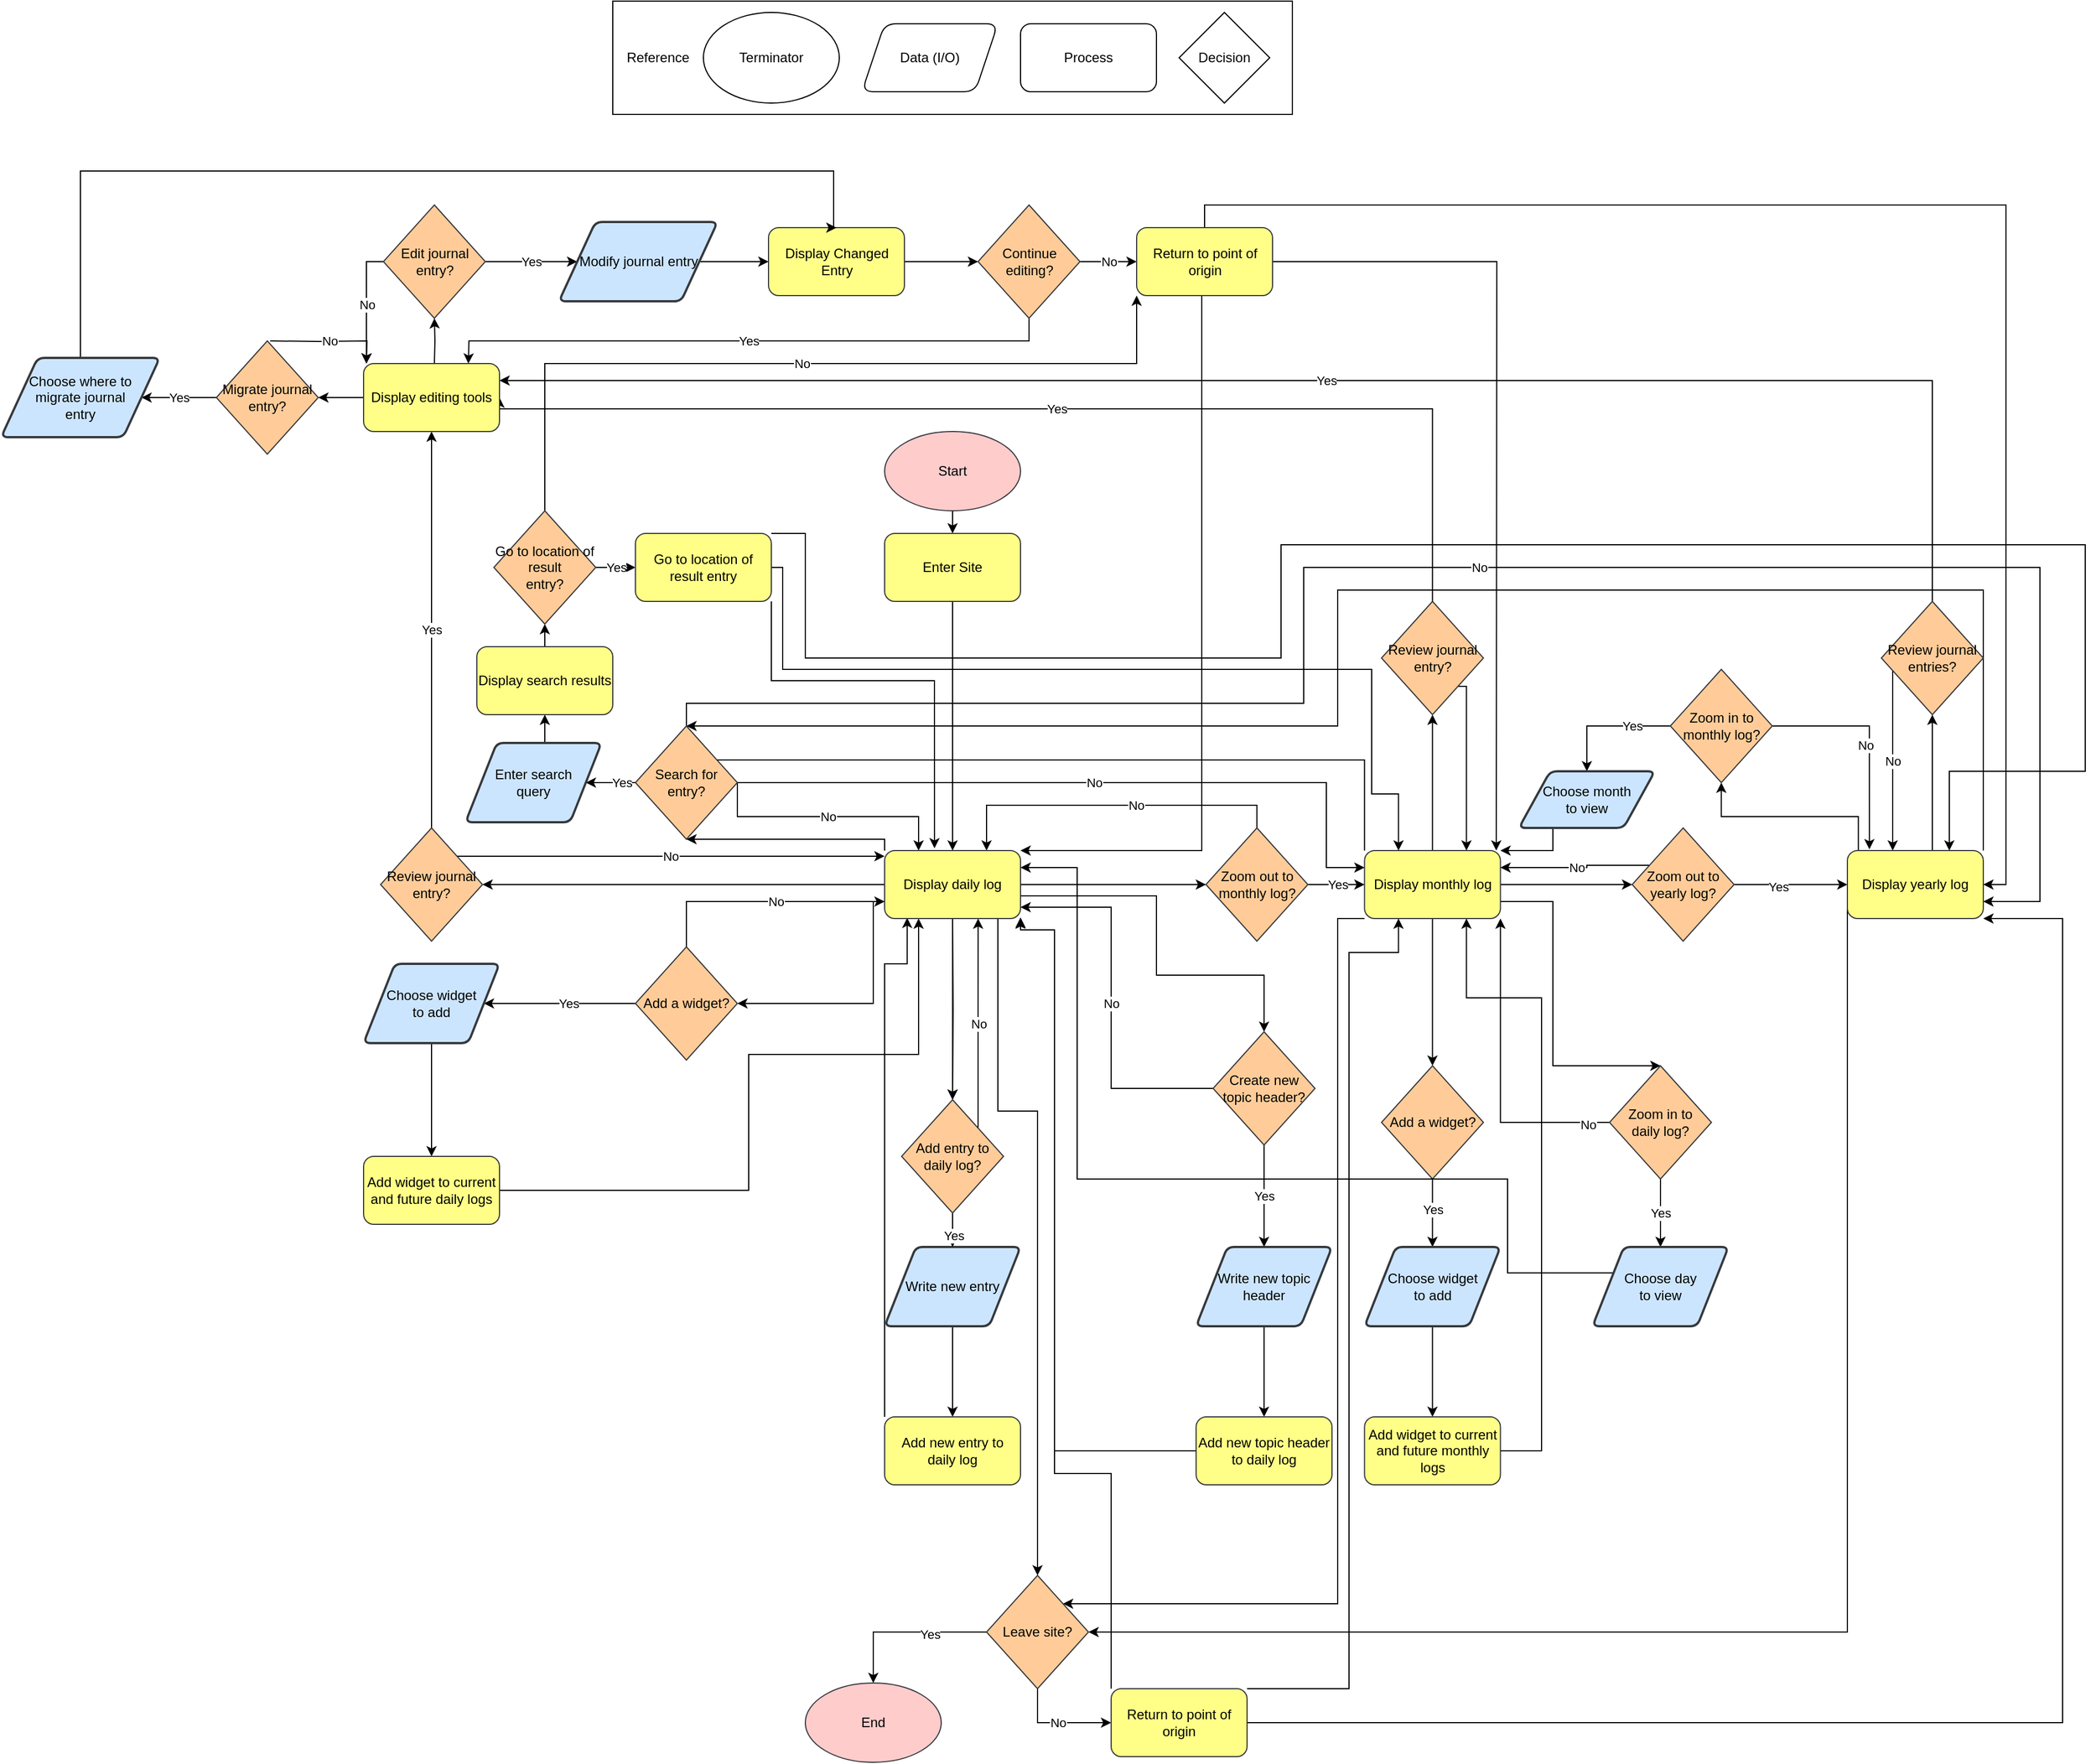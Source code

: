 <mxfile>
    <diagram id="12sIvoSmyxkxqzaTjJhF" name="Page-1">
        <mxGraphModel dx="1795" dy="1818" grid="1" gridSize="10" guides="1" tooltips="1" connect="1" arrows="1" fold="1" page="1" pageScale="1" pageWidth="850" pageHeight="1100" math="0" shadow="0">
            <root>
                <mxCell id="0"/>
                <mxCell id="1" parent="0"/>
                <mxCell id="xuF2Cl6RVwX-34ZgVzxi-31" style="edgeStyle=orthogonalEdgeStyle;rounded=0;orthogonalLoop=1;jettySize=auto;html=1;exitX=1;exitY=0.5;exitDx=0;exitDy=0;" parent="1" source="29" target="xuF2Cl6RVwX-34ZgVzxi-30" edge="1">
                    <mxGeometry relative="1" as="geometry"/>
                </mxCell>
                <mxCell id="18" value="" style="rounded=0;whiteSpace=wrap;html=1;" parent="1" vertex="1">
                    <mxGeometry x="20" y="-500" width="600" height="100" as="geometry"/>
                </mxCell>
                <mxCell id="7" value="Terminator" style="ellipse;whiteSpace=wrap;html=1;" parent="1" vertex="1">
                    <mxGeometry x="100" y="-490" width="120" height="80" as="geometry"/>
                </mxCell>
                <mxCell id="xuF2Cl6RVwX-34ZgVzxi-52" style="edgeStyle=orthogonalEdgeStyle;rounded=0;orthogonalLoop=1;jettySize=auto;html=1;exitX=0.5;exitY=1;exitDx=0;exitDy=0;entryX=0.5;entryY=0;entryDx=0;entryDy=0;" parent="1" source="3" target="xuF2Cl6RVwX-34ZgVzxi-49" edge="1">
                    <mxGeometry relative="1" as="geometry"/>
                </mxCell>
                <mxCell id="3" value="&lt;font color=&quot;#000000&quot;&gt;Write new entry&lt;/font&gt;" style="shape=parallelogram;html=1;strokeWidth=2;perimeter=parallelogramPerimeter;whiteSpace=wrap;rounded=1;arcSize=12;size=0.23;fillColor=#cce5ff;strokeColor=#36393d;" parent="1" vertex="1">
                    <mxGeometry x="260" y="600" width="120" height="70" as="geometry"/>
                </mxCell>
                <mxCell id="8" value="Decision" style="rhombus;whiteSpace=wrap;html=1;" parent="1" vertex="1">
                    <mxGeometry x="520" y="-490" width="80" height="80" as="geometry"/>
                </mxCell>
                <mxCell id="9" value="Data (I/O)" style="shape=parallelogram;perimeter=parallelogramPerimeter;whiteSpace=wrap;html=1;fixedSize=1;rounded=1" parent="1" vertex="1">
                    <mxGeometry x="240" y="-480" width="120" height="60" as="geometry"/>
                </mxCell>
                <mxCell id="10" value="Process" style="rounded=1;whiteSpace=wrap;html=1;" parent="1" vertex="1">
                    <mxGeometry x="380" y="-480" width="120" height="60" as="geometry"/>
                </mxCell>
                <mxCell id="128" style="edgeStyle=orthogonalEdgeStyle;rounded=0;orthogonalLoop=1;jettySize=auto;html=1;exitX=0.5;exitY=1;exitDx=0;exitDy=0;entryX=0.5;entryY=0;entryDx=0;entryDy=0;" edge="1" parent="1" source="12" target="126">
                    <mxGeometry relative="1" as="geometry"/>
                </mxCell>
                <mxCell id="12" value="&lt;font color=&quot;#000000&quot;&gt;Start&lt;/font&gt;" style="ellipse;whiteSpace=wrap;html=1;fillColor=#ffcccc;strokeColor=#36393d;" parent="1" vertex="1">
                    <mxGeometry x="260" y="-120" width="120" height="70" as="geometry"/>
                </mxCell>
                <mxCell id="16" style="edgeStyle=orthogonalEdgeStyle;rounded=0;orthogonalLoop=1;jettySize=auto;html=1;exitX=0.5;exitY=1;exitDx=0;exitDy=0;entryX=0.5;entryY=0;entryDx=0;entryDy=0;" parent="1" target="15" edge="1">
                    <mxGeometry relative="1" as="geometry">
                        <mxPoint x="320" y="310" as="sourcePoint"/>
                    </mxGeometry>
                </mxCell>
                <mxCell id="xuF2Cl6RVwX-34ZgVzxi-63" style="edgeStyle=orthogonalEdgeStyle;rounded=0;orthogonalLoop=1;jettySize=auto;html=1;exitX=0.5;exitY=1;exitDx=0;exitDy=0;" parent="1" source="15" target="3" edge="1">
                    <mxGeometry relative="1" as="geometry"/>
                </mxCell>
                <mxCell id="49" value="Yes&lt;br&gt;" style="edgeLabel;html=1;align=center;verticalAlign=middle;resizable=0;points=[];" parent="xuF2Cl6RVwX-34ZgVzxi-63" vertex="1" connectable="0">
                    <mxGeometry x="-0.222" y="1" relative="1" as="geometry">
                        <mxPoint as="offset"/>
                    </mxGeometry>
                </mxCell>
                <mxCell id="xuF2Cl6RVwX-34ZgVzxi-66" value="No" style="edgeStyle=orthogonalEdgeStyle;rounded=0;orthogonalLoop=1;jettySize=auto;html=1;exitX=1;exitY=0;exitDx=0;exitDy=0;entryX=0.688;entryY=1;entryDx=0;entryDy=0;entryPerimeter=0;" parent="1" source="15" target="23" edge="1">
                    <mxGeometry relative="1" as="geometry"/>
                </mxCell>
                <mxCell id="15" value="&lt;font color=&quot;#000000&quot;&gt;Add entry to daily log?&lt;/font&gt;" style="rhombus;whiteSpace=wrap;html=1;fillColor=#ffcc99;strokeColor=#36393d;" vertex="1" parent="1">
                    <mxGeometry x="275" y="470" width="90" height="100" as="geometry"/>
                </mxCell>
                <mxCell id="19" value="Reference" style="text;html=1;strokeColor=none;fillColor=none;align=center;verticalAlign=middle;whiteSpace=wrap;rounded=0;" parent="1" vertex="1">
                    <mxGeometry x="40" y="-460" width="40" height="20" as="geometry"/>
                </mxCell>
                <mxCell id="28" value="" style="edgeStyle=orthogonalEdgeStyle;rounded=0;orthogonalLoop=1;jettySize=auto;html=1;" parent="1" source="23" target="25" edge="1">
                    <mxGeometry relative="1" as="geometry"/>
                </mxCell>
                <mxCell id="b-VRX1F4L7UZpkkjik6f-28" style="edgeStyle=orthogonalEdgeStyle;rounded=0;orthogonalLoop=1;jettySize=auto;html=1;entryX=0.5;entryY=0;entryDx=0;entryDy=0;" parent="1" target="24" edge="1">
                    <mxGeometry relative="1" as="geometry">
                        <mxPoint x="380" y="290" as="sourcePoint"/>
                        <Array as="points">
                            <mxPoint x="500" y="290"/>
                            <mxPoint x="500" y="360"/>
                            <mxPoint x="595" y="360"/>
                        </Array>
                    </mxGeometry>
                </mxCell>
                <mxCell id="b-VRX1F4L7UZpkkjik6f-30" style="edgeStyle=orthogonalEdgeStyle;rounded=0;orthogonalLoop=1;jettySize=auto;html=1;exitX=0;exitY=0.75;exitDx=0;exitDy=0;entryX=1;entryY=0.5;entryDx=0;entryDy=0;" parent="1" source="23" target="b-VRX1F4L7UZpkkjik6f-29" edge="1">
                    <mxGeometry relative="1" as="geometry">
                        <Array as="points">
                            <mxPoint x="250" y="295"/>
                            <mxPoint x="250" y="385"/>
                        </Array>
                    </mxGeometry>
                </mxCell>
                <mxCell id="xuF2Cl6RVwX-34ZgVzxi-38" style="edgeStyle=orthogonalEdgeStyle;rounded=0;orthogonalLoop=1;jettySize=auto;html=1;exitX=0;exitY=0.5;exitDx=0;exitDy=0;entryX=1;entryY=0.5;entryDx=0;entryDy=0;" parent="1" source="23" target="xuF2Cl6RVwX-34ZgVzxi-37" edge="1">
                    <mxGeometry relative="1" as="geometry"/>
                </mxCell>
                <mxCell id="xuF2Cl6RVwX-34ZgVzxi-48" value="Yes" style="edgeStyle=orthogonalEdgeStyle;rounded=0;orthogonalLoop=1;jettySize=auto;html=1;exitX=0.5;exitY=1;exitDx=0;exitDy=0;entryX=0.5;entryY=0;entryDx=0;entryDy=0;" parent="1" source="24" target="xuF2Cl6RVwX-34ZgVzxi-47" edge="1">
                    <mxGeometry relative="1" as="geometry"/>
                </mxCell>
                <mxCell id="xuF2Cl6RVwX-34ZgVzxi-64" value="No" style="edgeStyle=orthogonalEdgeStyle;rounded=0;orthogonalLoop=1;jettySize=auto;html=1;exitX=0;exitY=0.5;exitDx=0;exitDy=0;" parent="1" source="24" edge="1">
                    <mxGeometry relative="1" as="geometry">
                        <Array as="points">
                            <mxPoint x="460" y="460"/>
                            <mxPoint x="460" y="300"/>
                        </Array>
                        <mxPoint x="380" y="300" as="targetPoint"/>
                    </mxGeometry>
                </mxCell>
                <mxCell id="24" value="&lt;font color=&quot;#000000&quot;&gt;Create new topic header?&lt;/font&gt;" style="rhombus;whiteSpace=wrap;html=1;fillColor=#ffcc99;strokeColor=#36393d;" parent="1" vertex="1">
                    <mxGeometry x="550" y="410" width="90" height="100" as="geometry"/>
                </mxCell>
                <mxCell id="30" style="edgeStyle=orthogonalEdgeStyle;rounded=0;orthogonalLoop=1;jettySize=auto;html=1;exitX=1;exitY=0.5;exitDx=0;exitDy=0;entryX=0;entryY=0.5;entryDx=0;entryDy=0;" parent="1" source="25" target="29" edge="1">
                    <mxGeometry relative="1" as="geometry"/>
                </mxCell>
                <mxCell id="31" value="Yes" style="edgeLabel;html=1;align=center;verticalAlign=middle;resizable=0;points=[];" parent="30" connectable="0" vertex="1">
                    <mxGeometry x="0.031" relative="1" as="geometry">
                        <mxPoint as="offset"/>
                    </mxGeometry>
                </mxCell>
                <mxCell id="32" style="edgeStyle=orthogonalEdgeStyle;rounded=0;orthogonalLoop=1;jettySize=auto;html=1;exitX=0.5;exitY=0;exitDx=0;exitDy=0;entryX=0.75;entryY=0;entryDx=0;entryDy=0;" parent="1" source="25" target="23" edge="1">
                    <mxGeometry relative="1" as="geometry"/>
                </mxCell>
                <mxCell id="33" value="No" style="edgeLabel;html=1;align=center;verticalAlign=middle;resizable=0;points=[];" parent="32" connectable="0" vertex="1">
                    <mxGeometry x="-0.161" relative="1" as="geometry">
                        <mxPoint x="-1" as="offset"/>
                    </mxGeometry>
                </mxCell>
                <mxCell id="25" value="&lt;font color=&quot;#000000&quot;&gt;Zoom out to monthly log?&lt;/font&gt;" style="rhombus;whiteSpace=wrap;html=1;fillColor=#ffcc99;strokeColor=#36393d;" parent="1" vertex="1">
                    <mxGeometry x="543.7" y="230" width="90" height="100" as="geometry"/>
                </mxCell>
                <mxCell id="38" style="edgeStyle=orthogonalEdgeStyle;rounded=0;orthogonalLoop=1;jettySize=auto;html=1;exitX=0;exitY=0.5;exitDx=0;exitDy=0;entryX=1;entryY=0.5;entryDx=0;entryDy=0;" parent="1" source="b-VRX1F4L7UZpkkjik6f-29" target="36" edge="1">
                    <mxGeometry relative="1" as="geometry"/>
                </mxCell>
                <mxCell id="39" value="Yes" style="edgeLabel;html=1;align=center;verticalAlign=middle;resizable=0;points=[];" parent="38" connectable="0" vertex="1">
                    <mxGeometry x="-0.11" relative="1" as="geometry">
                        <mxPoint as="offset"/>
                    </mxGeometry>
                </mxCell>
                <mxCell id="60" style="edgeStyle=orthogonalEdgeStyle;rounded=0;orthogonalLoop=1;jettySize=auto;html=1;exitX=0.5;exitY=0;exitDx=0;exitDy=0;entryX=0;entryY=0.75;entryDx=0;entryDy=0;" parent="1" source="b-VRX1F4L7UZpkkjik6f-29" target="23" edge="1">
                    <mxGeometry relative="1" as="geometry"/>
                </mxCell>
                <mxCell id="61" value="No" style="edgeLabel;html=1;align=center;verticalAlign=middle;resizable=0;points=[];" parent="60" vertex="1" connectable="0">
                    <mxGeometry x="0.103" relative="1" as="geometry">
                        <mxPoint as="offset"/>
                    </mxGeometry>
                </mxCell>
                <mxCell id="b-VRX1F4L7UZpkkjik6f-29" value="&lt;font color=&quot;#000000&quot;&gt;Add a widget?&lt;/font&gt;" style="rhombus;whiteSpace=wrap;html=1;fillColor=#ffcc99;strokeColor=#36393d;" parent="1" vertex="1">
                    <mxGeometry x="40" y="335" width="90" height="100" as="geometry"/>
                </mxCell>
                <mxCell id="xuF2Cl6RVwX-34ZgVzxi-42" style="edgeStyle=orthogonalEdgeStyle;rounded=0;orthogonalLoop=1;jettySize=auto;html=1;exitX=0.5;exitY=0;exitDx=0;exitDy=0;entryX=0.5;entryY=1;entryDx=0;entryDy=0;" parent="1" source="29" target="xuF2Cl6RVwX-34ZgVzxi-40" edge="1">
                    <mxGeometry relative="1" as="geometry"/>
                </mxCell>
                <mxCell id="47" style="edgeStyle=orthogonalEdgeStyle;rounded=0;orthogonalLoop=1;jettySize=auto;html=1;exitX=0.5;exitY=1;exitDx=0;exitDy=0;entryX=0.5;entryY=0;entryDx=0;entryDy=0;" parent="1" source="29" target="35" edge="1">
                    <mxGeometry relative="1" as="geometry">
                        <mxPoint x="744" y="380" as="targetPoint"/>
                    </mxGeometry>
                </mxCell>
                <mxCell id="65" style="edgeStyle=orthogonalEdgeStyle;rounded=0;orthogonalLoop=1;jettySize=auto;html=1;exitX=1;exitY=0.75;exitDx=0;exitDy=0;entryX=0.5;entryY=0;entryDx=0;entryDy=0;" parent="1" source="29" target="62" edge="1">
                    <mxGeometry relative="1" as="geometry">
                        <Array as="points">
                            <mxPoint x="850" y="295"/>
                            <mxPoint x="850" y="440"/>
                        </Array>
                    </mxGeometry>
                </mxCell>
                <mxCell id="103" style="edgeStyle=orthogonalEdgeStyle;rounded=0;orthogonalLoop=1;jettySize=auto;html=1;exitX=0;exitY=1;exitDx=0;exitDy=0;entryX=1;entryY=0;entryDx=0;entryDy=0;" edge="1" parent="1" source="29" target="116">
                    <mxGeometry relative="1" as="geometry">
                        <mxPoint x="670" y="930" as="targetPoint"/>
                        <Array as="points">
                            <mxPoint x="660" y="310"/>
                            <mxPoint x="660" y="915"/>
                        </Array>
                    </mxGeometry>
                </mxCell>
                <mxCell id="136" style="edgeStyle=orthogonalEdgeStyle;rounded=0;orthogonalLoop=1;jettySize=auto;html=1;exitX=0;exitY=0;exitDx=0;exitDy=0;entryX=1;entryY=0;entryDx=0;entryDy=0;" edge="1" parent="1" source="29" target="127">
                    <mxGeometry relative="1" as="geometry">
                        <mxPoint x="683.286" y="180" as="targetPoint"/>
                        <Array as="points">
                            <mxPoint x="684" y="170"/>
                            <mxPoint x="107" y="170"/>
                        </Array>
                    </mxGeometry>
                </mxCell>
                <mxCell id="29" value="&lt;font color=&quot;#000000&quot;&gt;Display monthly log&lt;/font&gt;" style="rounded=1;whiteSpace=wrap;html=1;fillColor=#ffff88;strokeColor=#36393d;" parent="1" vertex="1">
                    <mxGeometry x="683.7" y="250" width="120" height="60" as="geometry"/>
                </mxCell>
                <mxCell id="xuF2Cl6RVwX-34ZgVzxi-35" style="edgeStyle=orthogonalEdgeStyle;rounded=0;orthogonalLoop=1;jettySize=auto;html=1;exitX=1;exitY=0.5;exitDx=0;exitDy=0;entryX=0;entryY=0.5;entryDx=0;entryDy=0;" parent="1" source="xuF2Cl6RVwX-34ZgVzxi-30" target="xuF2Cl6RVwX-34ZgVzxi-34" edge="1">
                    <mxGeometry relative="1" as="geometry"/>
                </mxCell>
                <mxCell id="e8EeTmzmB6OlvERt6XHt-45" value="Yes" style="edgeLabel;html=1;align=center;verticalAlign=middle;resizable=0;points=[];" parent="xuF2Cl6RVwX-34ZgVzxi-35" connectable="0" vertex="1">
                    <mxGeometry x="-0.222" y="-2" relative="1" as="geometry">
                        <mxPoint as="offset"/>
                    </mxGeometry>
                </mxCell>
                <mxCell id="34" value="No" style="edgeStyle=orthogonalEdgeStyle;rounded=0;orthogonalLoop=1;jettySize=auto;html=1;exitX=0.176;exitY=0.33;exitDx=0;exitDy=0;entryX=1;entryY=0.25;entryDx=0;entryDy=0;exitPerimeter=0;" parent="1" source="xuF2Cl6RVwX-34ZgVzxi-30" target="29" edge="1">
                    <mxGeometry relative="1" as="geometry">
                        <Array as="points">
                            <mxPoint x="880" y="265"/>
                        </Array>
                    </mxGeometry>
                </mxCell>
                <mxCell id="xuF2Cl6RVwX-34ZgVzxi-30" value="&lt;font color=&quot;#000000&quot;&gt;Zoom out to yearly log?&lt;/font&gt;" style="rhombus;whiteSpace=wrap;html=1;fillColor=#ffcc99;strokeColor=#36393d;" parent="1" vertex="1">
                    <mxGeometry x="920.0" y="230" width="90" height="100" as="geometry"/>
                </mxCell>
                <mxCell id="xuF2Cl6RVwX-34ZgVzxi-44" style="edgeStyle=orthogonalEdgeStyle;rounded=0;orthogonalLoop=1;jettySize=auto;html=1;entryX=0.5;entryY=1;entryDx=0;entryDy=0;" parent="1" target="xuF2Cl6RVwX-34ZgVzxi-43" edge="1">
                    <mxGeometry relative="1" as="geometry">
                        <Array as="points">
                            <mxPoint x="1185" y="250"/>
                        </Array>
                        <mxPoint x="1185" y="220" as="sourcePoint"/>
                    </mxGeometry>
                </mxCell>
                <mxCell id="75" style="edgeStyle=orthogonalEdgeStyle;rounded=0;orthogonalLoop=1;jettySize=auto;html=1;exitX=0.081;exitY=-0.008;exitDx=0;exitDy=0;entryX=0.5;entryY=1;entryDx=0;entryDy=0;exitPerimeter=0;" parent="1" source="xuF2Cl6RVwX-34ZgVzxi-34" target="63" edge="1">
                    <mxGeometry relative="1" as="geometry">
                        <Array as="points">
                            <mxPoint x="1120" y="220"/>
                            <mxPoint x="999" y="220"/>
                        </Array>
                    </mxGeometry>
                </mxCell>
                <mxCell id="114" style="edgeStyle=orthogonalEdgeStyle;rounded=0;orthogonalLoop=1;jettySize=auto;html=1;exitX=0;exitY=0.75;exitDx=0;exitDy=0;entryX=1;entryY=0.5;entryDx=0;entryDy=0;" edge="1" parent="1" source="xuF2Cl6RVwX-34ZgVzxi-34" target="116">
                    <mxGeometry relative="1" as="geometry">
                        <mxPoint x="1110" y="930" as="targetPoint"/>
                        <Array as="points">
                            <mxPoint x="1110" y="940"/>
                        </Array>
                    </mxGeometry>
                </mxCell>
                <mxCell id="138" style="edgeStyle=orthogonalEdgeStyle;rounded=0;orthogonalLoop=1;jettySize=auto;html=1;exitX=1;exitY=0;exitDx=0;exitDy=0;entryX=0.5;entryY=0;entryDx=0;entryDy=0;" edge="1" parent="1" source="xuF2Cl6RVwX-34ZgVzxi-34" target="127">
                    <mxGeometry relative="1" as="geometry">
                        <mxPoint x="1230.429" as="targetPoint"/>
                        <Array as="points">
                            <mxPoint x="1230" y="20"/>
                            <mxPoint x="660" y="20"/>
                            <mxPoint x="660" y="140"/>
                        </Array>
                    </mxGeometry>
                </mxCell>
                <mxCell id="xuF2Cl6RVwX-34ZgVzxi-34" value="&lt;font color=&quot;#000000&quot;&gt;Display yearly log&lt;/font&gt;" style="rounded=1;whiteSpace=wrap;html=1;fillColor=#ffff88;strokeColor=#36393d;" parent="1" vertex="1">
                    <mxGeometry x="1110" y="250" width="120" height="60" as="geometry"/>
                </mxCell>
                <mxCell id="e8EeTmzmB6OlvERt6XHt-55" value="No" style="edgeStyle=orthogonalEdgeStyle;rounded=0;orthogonalLoop=1;jettySize=auto;html=1;exitX=1;exitY=0;exitDx=0;exitDy=0;entryX=0;entryY=0.083;entryDx=0;entryDy=0;entryPerimeter=0;" parent="1" source="xuF2Cl6RVwX-34ZgVzxi-37" target="23" edge="1">
                    <mxGeometry relative="1" as="geometry">
                        <mxPoint x="250" y="255" as="targetPoint"/>
                    </mxGeometry>
                </mxCell>
                <mxCell id="xuF2Cl6RVwX-34ZgVzxi-72" value="Yes" style="edgeStyle=orthogonalEdgeStyle;rounded=0;orthogonalLoop=1;jettySize=auto;html=1;exitX=0.5;exitY=0;exitDx=0;exitDy=0;" parent="1" source="xuF2Cl6RVwX-34ZgVzxi-37" target="xuF2Cl6RVwX-34ZgVzxi-70" edge="1">
                    <mxGeometry relative="1" as="geometry">
                        <Array as="points">
                            <mxPoint x="-140" y="230"/>
                        </Array>
                    </mxGeometry>
                </mxCell>
                <mxCell id="xuF2Cl6RVwX-34ZgVzxi-37" value="&lt;font color=&quot;#000000&quot;&gt;Review journal entry?&lt;/font&gt;" style="rhombus;whiteSpace=wrap;html=1;fillColor=#ffcc99;strokeColor=#36393d;" parent="1" vertex="1">
                    <mxGeometry x="-185" y="230" width="90" height="100" as="geometry"/>
                </mxCell>
                <mxCell id="51" style="edgeStyle=orthogonalEdgeStyle;rounded=0;orthogonalLoop=1;jettySize=auto;html=1;exitX=0.5;exitY=1;exitDx=0;exitDy=0;entryX=0.5;entryY=0;entryDx=0;entryDy=0;" parent="1" source="35" target="48" edge="1">
                    <mxGeometry relative="1" as="geometry"/>
                </mxCell>
                <mxCell id="52" value="Yes" style="edgeLabel;html=1;align=center;verticalAlign=middle;resizable=0;points=[];" parent="51" connectable="0" vertex="1">
                    <mxGeometry x="-0.1" relative="1" as="geometry">
                        <mxPoint as="offset"/>
                    </mxGeometry>
                </mxCell>
                <mxCell id="35" value="&lt;font color=&quot;#000000&quot;&gt;Add a widget?&lt;/font&gt;" style="rhombus;whiteSpace=wrap;html=1;fillColor=#ffcc99;strokeColor=#36393d;" parent="1" vertex="1">
                    <mxGeometry x="698.7" y="440" width="90" height="100" as="geometry"/>
                </mxCell>
                <mxCell id="xuF2Cl6RVwX-34ZgVzxi-67" value="Yes" style="edgeStyle=orthogonalEdgeStyle;rounded=0;orthogonalLoop=1;jettySize=auto;html=1;exitX=0.5;exitY=0;exitDx=0;exitDy=0;entryX=1;entryY=0.5;entryDx=0;entryDy=0;" parent="1" source="xuF2Cl6RVwX-34ZgVzxi-40" target="xuF2Cl6RVwX-34ZgVzxi-70" edge="1">
                    <mxGeometry relative="1" as="geometry">
                        <mxPoint x="-140" y="149.824" as="targetPoint"/>
                        <Array as="points">
                            <mxPoint x="744" y="-140"/>
                            <mxPoint x="-80" y="-140"/>
                        </Array>
                    </mxGeometry>
                </mxCell>
                <mxCell id="xuF2Cl6RVwX-34ZgVzxi-46" value="No" style="edgeStyle=orthogonalEdgeStyle;rounded=0;orthogonalLoop=1;jettySize=auto;html=1;" parent="1" source="xuF2Cl6RVwX-34ZgVzxi-43" edge="1">
                    <mxGeometry relative="1" as="geometry">
                        <mxPoint x="1150" y="250" as="targetPoint"/>
                        <Array as="points">
                            <mxPoint x="1150" y="80"/>
                        </Array>
                    </mxGeometry>
                </mxCell>
                <mxCell id="xuF2Cl6RVwX-34ZgVzxi-69" value="Yes" style="edgeStyle=orthogonalEdgeStyle;rounded=0;orthogonalLoop=1;jettySize=auto;html=1;entryX=1;entryY=0.25;entryDx=0;entryDy=0;exitX=0.5;exitY=0;exitDx=0;exitDy=0;" parent="1" source="xuF2Cl6RVwX-34ZgVzxi-43" target="xuF2Cl6RVwX-34ZgVzxi-70" edge="1">
                    <mxGeometry relative="1" as="geometry">
                        <mxPoint y="130" as="targetPoint"/>
                        <Array as="points">
                            <mxPoint x="1185" y="-165"/>
                        </Array>
                        <mxPoint x="800" y="20" as="sourcePoint"/>
                    </mxGeometry>
                </mxCell>
                <mxCell id="xuF2Cl6RVwX-34ZgVzxi-43" value="&lt;font color=&quot;#000000&quot;&gt;Review journal entries?&lt;/font&gt;" style="rhombus;whiteSpace=wrap;html=1;fillColor=#ffcc99;strokeColor=#36393d;" parent="1" vertex="1">
                    <mxGeometry x="1140" y="30" width="90" height="100" as="geometry"/>
                </mxCell>
                <mxCell id="42" style="edgeStyle=orthogonalEdgeStyle;rounded=0;orthogonalLoop=1;jettySize=auto;html=1;exitX=0.5;exitY=1;exitDx=0;exitDy=0;entryX=0.5;entryY=0;entryDx=0;entryDy=0;" parent="1" source="36" target="41" edge="1">
                    <mxGeometry relative="1" as="geometry"/>
                </mxCell>
                <mxCell id="36" value="&lt;font color=&quot;#000000&quot;&gt;Choose widget&lt;br&gt;to add&lt;/font&gt;" style="shape=parallelogram;html=1;strokeWidth=2;perimeter=parallelogramPerimeter;whiteSpace=wrap;rounded=1;arcSize=12;size=0.23;fillColor=#cce5ff;strokeColor=#36393d;" parent="1" vertex="1">
                    <mxGeometry x="-200" y="350" width="120" height="70" as="geometry"/>
                </mxCell>
                <mxCell id="xuF2Cl6RVwX-34ZgVzxi-51" style="edgeStyle=orthogonalEdgeStyle;rounded=0;orthogonalLoop=1;jettySize=auto;html=1;exitX=0.5;exitY=1;exitDx=0;exitDy=0;entryX=0.5;entryY=0;entryDx=0;entryDy=0;" parent="1" source="xuF2Cl6RVwX-34ZgVzxi-47" target="xuF2Cl6RVwX-34ZgVzxi-50" edge="1">
                    <mxGeometry relative="1" as="geometry"/>
                </mxCell>
                <mxCell id="xuF2Cl6RVwX-34ZgVzxi-47" value="&lt;font color=&quot;#000000&quot;&gt;Write new topic header&lt;/font&gt;" style="shape=parallelogram;html=1;strokeWidth=2;perimeter=parallelogramPerimeter;whiteSpace=wrap;rounded=1;arcSize=12;size=0.23;fillColor=#cce5ff;strokeColor=#36393d;" parent="1" vertex="1">
                    <mxGeometry x="535" y="600" width="120" height="70" as="geometry"/>
                </mxCell>
                <mxCell id="e8EeTmzmB6OlvERt6XHt-99" style="edgeStyle=orthogonalEdgeStyle;rounded=0;orthogonalLoop=1;jettySize=auto;html=1;exitX=0;exitY=0;exitDx=0;exitDy=0;entryX=0.166;entryY=0.989;entryDx=0;entryDy=0;entryPerimeter=0;" parent="1" source="xuF2Cl6RVwX-34ZgVzxi-49" target="23" edge="1">
                    <mxGeometry relative="1" as="geometry">
                        <Array as="points">
                            <mxPoint x="260" y="350"/>
                            <mxPoint x="280" y="350"/>
                        </Array>
                    </mxGeometry>
                </mxCell>
                <mxCell id="xuF2Cl6RVwX-34ZgVzxi-49" value="&lt;font color=&quot;#000000&quot;&gt;Add new entry to daily log&lt;/font&gt;" style="rounded=1;whiteSpace=wrap;html=1;fillColor=#ffff88;strokeColor=#36393d;" parent="1" vertex="1">
                    <mxGeometry x="260" y="750" width="120" height="60" as="geometry"/>
                </mxCell>
                <mxCell id="xuF2Cl6RVwX-34ZgVzxi-57" style="edgeStyle=orthogonalEdgeStyle;rounded=0;orthogonalLoop=1;jettySize=auto;html=1;exitX=0;exitY=0.5;exitDx=0;exitDy=0;entryX=1;entryY=1;entryDx=0;entryDy=0;" parent="1" source="xuF2Cl6RVwX-34ZgVzxi-50" target="23" edge="1">
                    <mxGeometry relative="1" as="geometry">
                        <Array as="points">
                            <mxPoint x="410" y="780"/>
                            <mxPoint x="410" y="320"/>
                            <mxPoint x="380" y="320"/>
                        </Array>
                    </mxGeometry>
                </mxCell>
                <mxCell id="xuF2Cl6RVwX-34ZgVzxi-50" value="&lt;font color=&quot;#000000&quot;&gt;Add new topic header to daily log&lt;/font&gt;" style="rounded=1;whiteSpace=wrap;html=1;fillColor=#ffff88;strokeColor=#36393d;" parent="1" vertex="1">
                    <mxGeometry x="535" y="750" width="120" height="60" as="geometry"/>
                </mxCell>
                <mxCell id="44" style="edgeStyle=orthogonalEdgeStyle;rounded=0;orthogonalLoop=1;jettySize=auto;html=1;entryX=0.25;entryY=1;entryDx=0;entryDy=0;exitX=1;exitY=0.5;exitDx=0;exitDy=0;" parent="1" source="41" target="23" edge="1">
                    <mxGeometry relative="1" as="geometry">
                        <Array as="points">
                            <mxPoint x="140" y="550"/>
                            <mxPoint x="140" y="430"/>
                            <mxPoint x="290" y="430"/>
                        </Array>
                        <mxPoint y="550" as="sourcePoint"/>
                    </mxGeometry>
                </mxCell>
                <mxCell id="41" value="&lt;font color=&quot;#000000&quot;&gt;Add widget to current and future daily logs&lt;/font&gt;" style="rounded=1;whiteSpace=wrap;html=1;fillColor=#ffff88;strokeColor=#36393d;" parent="1" vertex="1">
                    <mxGeometry x="-200" y="520" width="120" height="60" as="geometry"/>
                </mxCell>
                <mxCell id="xuF2Cl6RVwX-34ZgVzxi-61" style="edgeStyle=orthogonalEdgeStyle;rounded=0;orthogonalLoop=1;jettySize=auto;html=1;exitX=0.5;exitY=1;exitDx=0;exitDy=0;" parent="1" source="23" target="15" edge="1">
                    <mxGeometry relative="1" as="geometry"/>
                </mxCell>
                <mxCell id="101" style="edgeStyle=orthogonalEdgeStyle;rounded=0;orthogonalLoop=1;jettySize=auto;html=1;exitX=0.75;exitY=1;exitDx=0;exitDy=0;entryX=0.5;entryY=0;entryDx=0;entryDy=0;" edge="1" parent="1" source="23" target="116">
                    <mxGeometry relative="1" as="geometry">
                        <mxPoint x="390" y="850" as="targetPoint"/>
                        <Array as="points">
                            <mxPoint x="360" y="310"/>
                            <mxPoint x="360" y="480"/>
                            <mxPoint x="395" y="480"/>
                        </Array>
                    </mxGeometry>
                </mxCell>
                <mxCell id="130" style="edgeStyle=orthogonalEdgeStyle;rounded=0;orthogonalLoop=1;jettySize=auto;html=1;exitX=0;exitY=0;exitDx=0;exitDy=0;entryX=0.5;entryY=1;entryDx=0;entryDy=0;" edge="1" parent="1" source="23" target="127">
                    <mxGeometry relative="1" as="geometry">
                        <mxPoint x="259.833" y="240" as="targetPoint"/>
                        <Array as="points">
                            <mxPoint x="260" y="240"/>
                        </Array>
                    </mxGeometry>
                </mxCell>
                <mxCell id="23" value="&lt;font color=&quot;#000000&quot;&gt;Display daily log&lt;/font&gt;" style="rounded=1;whiteSpace=wrap;html=1;fillColor=#ffff88;strokeColor=#36393d;" parent="1" vertex="1">
                    <mxGeometry x="260" y="250" width="120" height="60" as="geometry"/>
                </mxCell>
                <mxCell id="54" style="edgeStyle=orthogonalEdgeStyle;rounded=0;orthogonalLoop=1;jettySize=auto;html=1;exitX=0.5;exitY=1;exitDx=0;exitDy=0;entryX=0.5;entryY=0;entryDx=0;entryDy=0;" parent="1" source="48" target="53" edge="1">
                    <mxGeometry relative="1" as="geometry"/>
                </mxCell>
                <mxCell id="48" value="&lt;font color=&quot;#000000&quot;&gt;Choose widget&lt;br&gt;to add&lt;/font&gt;" style="shape=parallelogram;html=1;strokeWidth=2;perimeter=parallelogramPerimeter;whiteSpace=wrap;rounded=1;arcSize=12;size=0.23;fillColor=#cce5ff;strokeColor=#36393d;" parent="1" vertex="1">
                    <mxGeometry x="683.7" y="600" width="120" height="70" as="geometry"/>
                </mxCell>
                <mxCell id="56" style="edgeStyle=orthogonalEdgeStyle;rounded=0;orthogonalLoop=1;jettySize=auto;html=1;exitX=1;exitY=0.5;exitDx=0;exitDy=0;entryX=0.75;entryY=1;entryDx=0;entryDy=0;" parent="1" source="53" target="29" edge="1">
                    <mxGeometry relative="1" as="geometry">
                        <Array as="points">
                            <mxPoint x="840" y="780"/>
                            <mxPoint x="840" y="380"/>
                            <mxPoint x="774" y="380"/>
                        </Array>
                    </mxGeometry>
                </mxCell>
                <mxCell id="53" value="&lt;font color=&quot;#000000&quot;&gt;Add widget to current and future monthly logs&lt;/font&gt;" style="rounded=1;whiteSpace=wrap;html=1;fillColor=#ffff88;strokeColor=#36393d;" parent="1" vertex="1">
                    <mxGeometry x="683.7" y="750" width="120" height="60" as="geometry"/>
                </mxCell>
                <mxCell id="xuF2Cl6RVwX-34ZgVzxi-74" style="edgeStyle=orthogonalEdgeStyle;rounded=0;orthogonalLoop=1;jettySize=auto;html=1;exitX=0.5;exitY=0;exitDx=0;exitDy=0;" parent="1" target="xuF2Cl6RVwX-34ZgVzxi-73" edge="1">
                    <mxGeometry relative="1" as="geometry">
                        <mxPoint x="-137.5" y="-180" as="sourcePoint"/>
                    </mxGeometry>
                </mxCell>
                <mxCell id="xuF2Cl6RVwX-34ZgVzxi-85" style="edgeStyle=orthogonalEdgeStyle;rounded=0;orthogonalLoop=1;jettySize=auto;html=1;exitX=0;exitY=0.5;exitDx=0;exitDy=0;entryX=1;entryY=0.5;entryDx=0;entryDy=0;" parent="1" source="xuF2Cl6RVwX-34ZgVzxi-70" target="xuF2Cl6RVwX-34ZgVzxi-83" edge="1">
                    <mxGeometry relative="1" as="geometry"/>
                </mxCell>
                <mxCell id="xuF2Cl6RVwX-34ZgVzxi-70" value="&lt;font color=&quot;#000000&quot;&gt;Display editing tools&lt;/font&gt;" style="rounded=1;whiteSpace=wrap;html=1;fillColor=#ffff88;strokeColor=#36393d;" parent="1" vertex="1">
                    <mxGeometry x="-200" y="-180" width="120" height="60" as="geometry"/>
                </mxCell>
                <mxCell id="xuF2Cl6RVwX-34ZgVzxi-101" style="edgeStyle=orthogonalEdgeStyle;rounded=0;orthogonalLoop=1;jettySize=auto;html=1;exitX=1;exitY=1;exitDx=0;exitDy=0;entryX=0.75;entryY=0;entryDx=0;entryDy=0;" parent="1" source="xuF2Cl6RVwX-34ZgVzxi-40" target="29" edge="1">
                    <mxGeometry relative="1" as="geometry">
                        <mxPoint x="766.118" y="240" as="targetPoint"/>
                        <Array as="points">
                            <mxPoint x="774" y="105"/>
                        </Array>
                    </mxGeometry>
                </mxCell>
                <mxCell id="xuF2Cl6RVwX-34ZgVzxi-40" value="&lt;font color=&quot;#000000&quot;&gt;Review journal entry?&lt;/font&gt;" style="rhombus;whiteSpace=wrap;html=1;fillColor=#ffcc99;strokeColor=#36393d;" parent="1" vertex="1">
                    <mxGeometry x="698.7" y="30" width="90" height="100" as="geometry"/>
                </mxCell>
                <mxCell id="xuF2Cl6RVwX-34ZgVzxi-77" value="Yes" style="edgeStyle=orthogonalEdgeStyle;rounded=0;orthogonalLoop=1;jettySize=auto;html=1;exitX=1;exitY=0.5;exitDx=0;exitDy=0;entryX=0;entryY=0.5;entryDx=0;entryDy=0;" parent="1" source="xuF2Cl6RVwX-34ZgVzxi-73" target="xuF2Cl6RVwX-34ZgVzxi-75" edge="1">
                    <mxGeometry relative="1" as="geometry"/>
                </mxCell>
                <mxCell id="xuF2Cl6RVwX-34ZgVzxi-82" value="No" style="edgeStyle=orthogonalEdgeStyle;rounded=0;orthogonalLoop=1;jettySize=auto;html=1;exitX=0;exitY=0.5;exitDx=0;exitDy=0;entryX=0;entryY=0;entryDx=0;entryDy=0;" parent="1" source="xuF2Cl6RVwX-34ZgVzxi-73" edge="1">
                    <mxGeometry relative="1" as="geometry">
                        <Array as="points">
                            <mxPoint x="-197.5" y="-270"/>
                        </Array>
                        <mxPoint x="-197.5" y="-180" as="targetPoint"/>
                    </mxGeometry>
                </mxCell>
                <mxCell id="xuF2Cl6RVwX-34ZgVzxi-73" value="&lt;font color=&quot;#000000&quot;&gt;Edit journal entry?&lt;/font&gt;" style="rhombus;whiteSpace=wrap;html=1;fillColor=#ffcc99;strokeColor=#36393d;" parent="1" vertex="1">
                    <mxGeometry x="-182.5" y="-320" width="90" height="100" as="geometry"/>
                </mxCell>
                <mxCell id="78" style="edgeStyle=orthogonalEdgeStyle;rounded=0;orthogonalLoop=1;jettySize=auto;html=1;exitX=0;exitY=0.5;exitDx=0;exitDy=0;entryX=1;entryY=1;entryDx=0;entryDy=0;" parent="1" source="62" target="29" edge="1">
                    <mxGeometry relative="1" as="geometry"/>
                </mxCell>
                <mxCell id="82" value="No" style="edgeLabel;html=1;align=center;verticalAlign=middle;resizable=0;points=[];" parent="78" connectable="0" vertex="1">
                    <mxGeometry x="-0.858" y="2" relative="1" as="geometry">
                        <mxPoint as="offset"/>
                    </mxGeometry>
                </mxCell>
                <mxCell id="92" value="Yes" style="edgeStyle=orthogonalEdgeStyle;rounded=0;orthogonalLoop=1;jettySize=auto;html=1;exitX=0.5;exitY=1;exitDx=0;exitDy=0;entryX=0.5;entryY=0;entryDx=0;entryDy=0;" parent="1" source="62" target="91" edge="1">
                    <mxGeometry relative="1" as="geometry"/>
                </mxCell>
                <mxCell id="62" value="&lt;font color=&quot;#000000&quot;&gt;Zoom in to&lt;br&gt;daily log?&lt;/font&gt;" style="rhombus;whiteSpace=wrap;html=1;fillColor=#ffcc99;strokeColor=#36393d;" parent="1" vertex="1">
                    <mxGeometry x="900" y="440" width="90" height="100" as="geometry"/>
                </mxCell>
                <mxCell id="71" style="edgeStyle=orthogonalEdgeStyle;rounded=0;orthogonalLoop=1;jettySize=auto;html=1;exitX=1;exitY=0.5;exitDx=0;exitDy=0;entryX=0.162;entryY=-0.019;entryDx=0;entryDy=0;entryPerimeter=0;" parent="1" source="63" target="xuF2Cl6RVwX-34ZgVzxi-34" edge="1">
                    <mxGeometry relative="1" as="geometry"/>
                </mxCell>
                <mxCell id="73" value="No" style="edgeLabel;html=1;align=center;verticalAlign=middle;resizable=0;points=[];" parent="71" connectable="0" vertex="1">
                    <mxGeometry x="0.048" y="-4" relative="1" as="geometry">
                        <mxPoint as="offset"/>
                    </mxGeometry>
                </mxCell>
                <mxCell id="77" style="edgeStyle=orthogonalEdgeStyle;rounded=0;orthogonalLoop=1;jettySize=auto;html=1;exitX=0;exitY=0.5;exitDx=0;exitDy=0;entryX=0.5;entryY=0;entryDx=0;entryDy=0;" parent="1" source="63" target="94" edge="1">
                    <mxGeometry relative="1" as="geometry">
                        <Array as="points">
                            <mxPoint x="880" y="140"/>
                        </Array>
                    </mxGeometry>
                </mxCell>
                <mxCell id="81" value="Yes" style="edgeLabel;html=1;align=center;verticalAlign=middle;resizable=0;points=[];" parent="77" connectable="0" vertex="1">
                    <mxGeometry x="-0.437" y="-5" relative="1" as="geometry">
                        <mxPoint x="-1.75" y="5" as="offset"/>
                    </mxGeometry>
                </mxCell>
                <mxCell id="63" value="&lt;font color=&quot;#000000&quot;&gt;Zoom in to monthly log?&lt;/font&gt;" style="rhombus;whiteSpace=wrap;html=1;fillColor=#ffcc99;strokeColor=#36393d;" parent="1" vertex="1">
                    <mxGeometry x="953.7" y="90" width="90" height="100" as="geometry"/>
                </mxCell>
                <mxCell id="xuF2Cl6RVwX-34ZgVzxi-80" style="edgeStyle=orthogonalEdgeStyle;rounded=0;orthogonalLoop=1;jettySize=auto;html=1;exitX=1;exitY=0.5;exitDx=0;exitDy=0;entryX=0;entryY=0.5;entryDx=0;entryDy=0;" parent="1" source="xuF2Cl6RVwX-34ZgVzxi-75" target="xuF2Cl6RVwX-34ZgVzxi-79" edge="1">
                    <mxGeometry relative="1" as="geometry"/>
                </mxCell>
                <mxCell id="xuF2Cl6RVwX-34ZgVzxi-75" value="&lt;font color=&quot;#000000&quot;&gt;Modify journal entry&lt;/font&gt;" style="shape=parallelogram;html=1;strokeWidth=2;perimeter=parallelogramPerimeter;whiteSpace=wrap;rounded=1;arcSize=12;size=0.23;fillColor=#cce5ff;strokeColor=#36393d;" parent="1" vertex="1">
                    <mxGeometry x="-27.5" y="-305" width="140" height="70" as="geometry"/>
                </mxCell>
                <mxCell id="xuF2Cl6RVwX-34ZgVzxi-93" style="edgeStyle=orthogonalEdgeStyle;rounded=0;orthogonalLoop=1;jettySize=auto;html=1;exitX=1;exitY=0.5;exitDx=0;exitDy=0;entryX=0;entryY=0.5;entryDx=0;entryDy=0;" parent="1" source="xuF2Cl6RVwX-34ZgVzxi-79" target="xuF2Cl6RVwX-34ZgVzxi-91" edge="1">
                    <mxGeometry relative="1" as="geometry"/>
                </mxCell>
                <mxCell id="xuF2Cl6RVwX-34ZgVzxi-79" value="&lt;font color=&quot;#000000&quot;&gt;Display Changed Entry&lt;/font&gt;" style="rounded=1;whiteSpace=wrap;html=1;fillColor=#ffff88;strokeColor=#36393d;" parent="1" vertex="1">
                    <mxGeometry x="157.5" y="-300" width="120" height="60" as="geometry"/>
                </mxCell>
                <mxCell id="xuF2Cl6RVwX-34ZgVzxi-84" value="No" style="edgeStyle=orthogonalEdgeStyle;rounded=0;orthogonalLoop=1;jettySize=auto;html=1;exitX=0.5;exitY=0;exitDx=0;exitDy=0;entryX=0;entryY=0;entryDx=0;entryDy=0;" parent="1" edge="1">
                    <mxGeometry relative="1" as="geometry">
                        <mxPoint x="-282.5" y="-200" as="sourcePoint"/>
                        <mxPoint x="-197.5" y="-180" as="targetPoint"/>
                    </mxGeometry>
                </mxCell>
                <mxCell id="xuF2Cl6RVwX-34ZgVzxi-89" value="Yes" style="edgeStyle=orthogonalEdgeStyle;rounded=0;orthogonalLoop=1;jettySize=auto;html=1;exitX=0;exitY=0.5;exitDx=0;exitDy=0;entryX=1;entryY=0.5;entryDx=0;entryDy=0;" parent="1" source="xuF2Cl6RVwX-34ZgVzxi-83" target="xuF2Cl6RVwX-34ZgVzxi-88" edge="1">
                    <mxGeometry relative="1" as="geometry"/>
                </mxCell>
                <mxCell id="xuF2Cl6RVwX-34ZgVzxi-83" value="&lt;font color=&quot;#000000&quot;&gt;Migrate journal entry?&lt;/font&gt;" style="rhombus;whiteSpace=wrap;html=1;fillColor=#ffcc99;strokeColor=#36393d;" parent="1" vertex="1">
                    <mxGeometry x="-330" y="-200" width="90" height="100" as="geometry"/>
                </mxCell>
                <mxCell id="xuF2Cl6RVwX-34ZgVzxi-90" style="edgeStyle=orthogonalEdgeStyle;rounded=0;orthogonalLoop=1;jettySize=auto;html=1;exitX=0.5;exitY=0;exitDx=0;exitDy=0;entryX=0.5;entryY=0;entryDx=0;entryDy=0;" parent="1" source="xuF2Cl6RVwX-34ZgVzxi-88" target="xuF2Cl6RVwX-34ZgVzxi-79" edge="1">
                    <mxGeometry relative="1" as="geometry">
                        <mxPoint x="-450.353" y="-170" as="targetPoint"/>
                        <Array as="points">
                            <mxPoint x="-450" y="-350"/>
                            <mxPoint x="215" y="-350"/>
                            <mxPoint x="215" y="-300"/>
                        </Array>
                    </mxGeometry>
                </mxCell>
                <mxCell id="xuF2Cl6RVwX-34ZgVzxi-88" value="&lt;font color=&quot;#000000&quot;&gt;Choose where to &lt;br&gt;migrate journal &lt;br&gt;entry&lt;/font&gt;" style="shape=parallelogram;html=1;strokeWidth=2;perimeter=parallelogramPerimeter;whiteSpace=wrap;rounded=1;arcSize=12;size=0.23;fillColor=#cce5ff;strokeColor=#36393d;" parent="1" vertex="1">
                    <mxGeometry x="-520" y="-185" width="140" height="70" as="geometry"/>
                </mxCell>
                <mxCell id="99" style="edgeStyle=orthogonalEdgeStyle;rounded=0;orthogonalLoop=1;jettySize=auto;html=1;exitX=0.5;exitY=1;exitDx=0;exitDy=0;entryX=0.5;entryY=0;entryDx=0;entryDy=0;" parent="1" edge="1">
                    <mxGeometry relative="1" as="geometry">
                        <mxPoint x="1200.0" y="600" as="targetPoint"/>
                    </mxGeometry>
                </mxCell>
                <mxCell id="93" style="edgeStyle=orthogonalEdgeStyle;rounded=0;orthogonalLoop=1;jettySize=auto;html=1;exitX=0;exitY=0.25;exitDx=0;exitDy=0;entryX=1;entryY=0.25;entryDx=0;entryDy=0;" parent="1" source="91" target="23" edge="1">
                    <mxGeometry relative="1" as="geometry">
                        <Array as="points">
                            <mxPoint x="810" y="623"/>
                            <mxPoint x="810" y="540"/>
                            <mxPoint x="430" y="540"/>
                            <mxPoint x="430" y="265"/>
                        </Array>
                    </mxGeometry>
                </mxCell>
                <mxCell id="91" value="&lt;font color=&quot;#000000&quot;&gt;Choose day&lt;br&gt;to view&lt;/font&gt;" style="shape=parallelogram;html=1;strokeWidth=2;perimeter=parallelogramPerimeter;whiteSpace=wrap;rounded=1;arcSize=12;size=0.23;fillColor=#cce5ff;strokeColor=#36393d;" parent="1" vertex="1">
                    <mxGeometry x="885" y="600" width="120" height="70" as="geometry"/>
                </mxCell>
                <mxCell id="xuF2Cl6RVwX-34ZgVzxi-94" value="Yes" style="edgeStyle=orthogonalEdgeStyle;rounded=0;orthogonalLoop=1;jettySize=auto;html=1;exitX=0.5;exitY=1;exitDx=0;exitDy=0;entryX=0.75;entryY=0;entryDx=0;entryDy=0;" parent="1" source="xuF2Cl6RVwX-34ZgVzxi-91" edge="1">
                    <mxGeometry relative="1" as="geometry">
                        <mxPoint x="-107.5" y="-180" as="targetPoint"/>
                    </mxGeometry>
                </mxCell>
                <mxCell id="xuF2Cl6RVwX-34ZgVzxi-97" value="No" style="edgeStyle=orthogonalEdgeStyle;rounded=0;orthogonalLoop=1;jettySize=auto;html=1;exitX=1;exitY=0.5;exitDx=0;exitDy=0;entryX=0;entryY=0.5;entryDx=0;entryDy=0;" parent="1" source="xuF2Cl6RVwX-34ZgVzxi-91" target="xuF2Cl6RVwX-34ZgVzxi-96" edge="1">
                    <mxGeometry relative="1" as="geometry"/>
                </mxCell>
                <mxCell id="xuF2Cl6RVwX-34ZgVzxi-91" value="&lt;font color=&quot;#000000&quot;&gt;Continue editing?&lt;/font&gt;" style="rhombus;whiteSpace=wrap;html=1;fillColor=#ffcc99;strokeColor=#36393d;" parent="1" vertex="1">
                    <mxGeometry x="342.5" y="-320" width="90" height="100" as="geometry"/>
                </mxCell>
                <mxCell id="xuF2Cl6RVwX-34ZgVzxi-98" style="edgeStyle=orthogonalEdgeStyle;rounded=0;orthogonalLoop=1;jettySize=auto;html=1;exitX=0.5;exitY=1;exitDx=0;exitDy=0;entryX=1;entryY=0;entryDx=0;entryDy=0;" parent="1" source="xuF2Cl6RVwX-34ZgVzxi-96" target="23" edge="1">
                    <mxGeometry relative="1" as="geometry">
                        <Array as="points">
                            <mxPoint x="540" y="-240"/>
                            <mxPoint x="540" y="250"/>
                        </Array>
                    </mxGeometry>
                </mxCell>
                <mxCell id="xuF2Cl6RVwX-34ZgVzxi-99" style="edgeStyle=orthogonalEdgeStyle;rounded=0;orthogonalLoop=1;jettySize=auto;html=1;exitX=1;exitY=0.5;exitDx=0;exitDy=0;" parent="1" source="xuF2Cl6RVwX-34ZgVzxi-96" edge="1">
                    <mxGeometry relative="1" as="geometry">
                        <mxPoint x="800.0" y="250" as="targetPoint"/>
                    </mxGeometry>
                </mxCell>
                <mxCell id="xuF2Cl6RVwX-34ZgVzxi-102" style="edgeStyle=orthogonalEdgeStyle;rounded=0;orthogonalLoop=1;jettySize=auto;html=1;exitX=0.5;exitY=0;exitDx=0;exitDy=0;entryX=1;entryY=0.5;entryDx=0;entryDy=0;" parent="1" source="xuF2Cl6RVwX-34ZgVzxi-96" target="xuF2Cl6RVwX-34ZgVzxi-34" edge="1">
                    <mxGeometry relative="1" as="geometry">
                        <mxPoint x="1250.0" y="-160" as="targetPoint"/>
                    </mxGeometry>
                </mxCell>
                <mxCell id="xuF2Cl6RVwX-34ZgVzxi-96" value="&lt;font color=&quot;#000000&quot;&gt;Return to point of origin&lt;/font&gt;" style="rounded=1;whiteSpace=wrap;html=1;fillColor=#ffff88;strokeColor=#36393d;" parent="1" vertex="1">
                    <mxGeometry x="482.5" y="-300" width="120" height="60" as="geometry"/>
                </mxCell>
                <mxCell id="95" style="edgeStyle=orthogonalEdgeStyle;rounded=0;orthogonalLoop=1;jettySize=auto;html=1;exitX=0.25;exitY=1;exitDx=0;exitDy=0;entryX=1;entryY=0;entryDx=0;entryDy=0;" parent="1" source="94" target="29" edge="1">
                    <mxGeometry relative="1" as="geometry"/>
                </mxCell>
                <mxCell id="94" value="&lt;font color=&quot;#000000&quot;&gt;Choose month&lt;br&gt;to view&lt;/font&gt;" style="shape=parallelogram;html=1;strokeWidth=2;perimeter=parallelogramPerimeter;whiteSpace=wrap;rounded=1;arcSize=12;size=0.23;fillColor=#cce5ff;strokeColor=#36393d;" parent="1" vertex="1">
                    <mxGeometry x="820" y="180" width="120" height="50" as="geometry"/>
                </mxCell>
                <mxCell id="118" value="No" style="edgeStyle=orthogonalEdgeStyle;rounded=0;orthogonalLoop=1;jettySize=auto;html=1;exitX=0.5;exitY=1;exitDx=0;exitDy=0;entryX=0;entryY=0.5;entryDx=0;entryDy=0;" edge="1" parent="1" source="116" target="119">
                    <mxGeometry relative="1" as="geometry">
                        <mxPoint x="450" y="1020" as="targetPoint"/>
                    </mxGeometry>
                </mxCell>
                <mxCell id="123" style="edgeStyle=orthogonalEdgeStyle;rounded=0;orthogonalLoop=1;jettySize=auto;html=1;exitX=0;exitY=0.5;exitDx=0;exitDy=0;entryX=0.5;entryY=0;entryDx=0;entryDy=0;" edge="1" parent="1" source="116" target="122">
                    <mxGeometry relative="1" as="geometry"/>
                </mxCell>
                <mxCell id="124" value="Yes" style="edgeLabel;html=1;align=center;verticalAlign=middle;resizable=0;points=[];" connectable="0" vertex="1" parent="123">
                    <mxGeometry x="-0.31" y="2" relative="1" as="geometry">
                        <mxPoint as="offset"/>
                    </mxGeometry>
                </mxCell>
                <mxCell id="116" value="&lt;font color=&quot;#000000&quot;&gt;Leave site?&lt;/font&gt;" style="rhombus;whiteSpace=wrap;html=1;fillColor=#ffcc99;strokeColor=#36393d;" vertex="1" parent="1">
                    <mxGeometry x="350" y="890" width="90" height="100" as="geometry"/>
                </mxCell>
                <mxCell id="120" style="edgeStyle=orthogonalEdgeStyle;rounded=0;orthogonalLoop=1;jettySize=auto;html=1;exitX=0;exitY=0;exitDx=0;exitDy=0;" edge="1" parent="1" source="119">
                    <mxGeometry relative="1" as="geometry">
                        <mxPoint x="380" y="309" as="targetPoint"/>
                        <Array as="points">
                            <mxPoint x="460" y="800"/>
                            <mxPoint x="410" y="800"/>
                            <mxPoint x="410" y="320"/>
                            <mxPoint x="380" y="320"/>
                        </Array>
                    </mxGeometry>
                </mxCell>
                <mxCell id="121" style="edgeStyle=orthogonalEdgeStyle;rounded=0;orthogonalLoop=1;jettySize=auto;html=1;exitX=1;exitY=0;exitDx=0;exitDy=0;entryX=0.25;entryY=1;entryDx=0;entryDy=0;" edge="1" parent="1" source="119" target="29">
                    <mxGeometry relative="1" as="geometry">
                        <mxPoint x="730" y="320" as="targetPoint"/>
                        <Array as="points">
                            <mxPoint x="670" y="990"/>
                            <mxPoint x="670" y="340"/>
                            <mxPoint x="714" y="340"/>
                        </Array>
                    </mxGeometry>
                </mxCell>
                <mxCell id="125" style="edgeStyle=orthogonalEdgeStyle;rounded=0;orthogonalLoop=1;jettySize=auto;html=1;exitX=1;exitY=0.5;exitDx=0;exitDy=0;entryX=1;entryY=1;entryDx=0;entryDy=0;" edge="1" parent="1" source="119" target="xuF2Cl6RVwX-34ZgVzxi-34">
                    <mxGeometry relative="1" as="geometry">
                        <mxPoint x="1340" y="390" as="targetPoint"/>
                        <Array as="points">
                            <mxPoint x="1300" y="1020"/>
                            <mxPoint x="1300" y="310"/>
                        </Array>
                    </mxGeometry>
                </mxCell>
                <mxCell id="119" value="&lt;font color=&quot;#000000&quot;&gt;Return to point of origin&lt;/font&gt;" style="rounded=1;whiteSpace=wrap;html=1;fillColor=#ffff88;strokeColor=#36393d;" vertex="1" parent="1">
                    <mxGeometry x="460" y="990" width="120" height="60" as="geometry"/>
                </mxCell>
                <mxCell id="122" value="&lt;font color=&quot;#000000&quot;&gt;End&lt;/font&gt;" style="ellipse;whiteSpace=wrap;html=1;fillColor=#ffcccc;strokeColor=#36393d;" vertex="1" parent="1">
                    <mxGeometry x="190" y="985" width="120" height="70" as="geometry"/>
                </mxCell>
                <mxCell id="129" style="edgeStyle=orthogonalEdgeStyle;rounded=0;orthogonalLoop=1;jettySize=auto;html=1;exitX=0.5;exitY=1;exitDx=0;exitDy=0;entryX=0.5;entryY=0;entryDx=0;entryDy=0;" edge="1" parent="1" source="126" target="23">
                    <mxGeometry relative="1" as="geometry"/>
                </mxCell>
                <mxCell id="126" value="&lt;font color=&quot;#000000&quot;&gt;Enter Site&lt;/font&gt;" style="rounded=1;whiteSpace=wrap;html=1;fillColor=#ffff88;strokeColor=#36393d;" vertex="1" parent="1">
                    <mxGeometry x="260" y="-30" width="120" height="60" as="geometry"/>
                </mxCell>
                <mxCell id="131" value="No" style="edgeStyle=orthogonalEdgeStyle;rounded=0;orthogonalLoop=1;jettySize=auto;html=1;exitX=1;exitY=0.5;exitDx=0;exitDy=0;entryX=0.25;entryY=0;entryDx=0;entryDy=0;" edge="1" parent="1" source="127" target="23">
                    <mxGeometry relative="1" as="geometry">
                        <Array as="points">
                            <mxPoint x="130" y="220"/>
                            <mxPoint x="290" y="220"/>
                        </Array>
                    </mxGeometry>
                </mxCell>
                <mxCell id="133" value="Yes" style="edgeStyle=orthogonalEdgeStyle;rounded=0;orthogonalLoop=1;jettySize=auto;html=1;exitX=0;exitY=0.5;exitDx=0;exitDy=0;entryX=1;entryY=0.5;entryDx=0;entryDy=0;" edge="1" parent="1" source="127" target="132">
                    <mxGeometry relative="1" as="geometry"/>
                </mxCell>
                <mxCell id="137" value="No" style="edgeStyle=orthogonalEdgeStyle;rounded=0;orthogonalLoop=1;jettySize=auto;html=1;exitX=1;exitY=0.5;exitDx=0;exitDy=0;entryX=0;entryY=0.25;entryDx=0;entryDy=0;" edge="1" parent="1" source="127" target="29">
                    <mxGeometry relative="1" as="geometry">
                        <mxPoint x="650" y="189.571" as="targetPoint"/>
                        <Array as="points">
                            <mxPoint x="650" y="190"/>
                            <mxPoint x="650" y="265"/>
                        </Array>
                    </mxGeometry>
                </mxCell>
                <mxCell id="139" value="No" style="edgeStyle=orthogonalEdgeStyle;rounded=0;orthogonalLoop=1;jettySize=auto;html=1;exitX=0.5;exitY=0;exitDx=0;exitDy=0;entryX=1;entryY=0.75;entryDx=0;entryDy=0;" edge="1" parent="1" source="127" target="xuF2Cl6RVwX-34ZgVzxi-34">
                    <mxGeometry relative="1" as="geometry">
                        <mxPoint x="1320" y="260" as="targetPoint"/>
                        <Array as="points">
                            <mxPoint x="85" y="120"/>
                            <mxPoint x="630" y="120"/>
                            <mxPoint x="630"/>
                            <mxPoint x="1280"/>
                            <mxPoint x="1280" y="295"/>
                        </Array>
                    </mxGeometry>
                </mxCell>
                <mxCell id="127" value="&lt;font color=&quot;#000000&quot;&gt;Search for entry?&lt;/font&gt;" style="rhombus;whiteSpace=wrap;html=1;fillColor=#ffcc99;strokeColor=#36393d;" vertex="1" parent="1">
                    <mxGeometry x="40" y="140" width="90" height="100" as="geometry"/>
                </mxCell>
                <mxCell id="135" style="edgeStyle=orthogonalEdgeStyle;rounded=0;orthogonalLoop=1;jettySize=auto;html=1;exitX=0.5;exitY=0;exitDx=0;exitDy=0;entryX=0.5;entryY=1;entryDx=0;entryDy=0;" edge="1" parent="1" source="132" target="134">
                    <mxGeometry relative="1" as="geometry">
                        <Array as="points">
                            <mxPoint x="-40" y="155"/>
                        </Array>
                    </mxGeometry>
                </mxCell>
                <mxCell id="132" value="&lt;font color=&quot;#000000&quot;&gt;Enter search &lt;br&gt;query&lt;/font&gt;" style="shape=parallelogram;html=1;strokeWidth=2;perimeter=parallelogramPerimeter;whiteSpace=wrap;rounded=1;arcSize=12;size=0.23;fillColor=#cce5ff;strokeColor=#36393d;" vertex="1" parent="1">
                    <mxGeometry x="-110" y="155" width="120" height="70" as="geometry"/>
                </mxCell>
                <mxCell id="141" style="edgeStyle=orthogonalEdgeStyle;rounded=0;orthogonalLoop=1;jettySize=auto;html=1;exitX=0.5;exitY=0;exitDx=0;exitDy=0;entryX=0.5;entryY=1;entryDx=0;entryDy=0;" edge="1" parent="1" source="134" target="140">
                    <mxGeometry relative="1" as="geometry"/>
                </mxCell>
                <mxCell id="134" value="&lt;font color=&quot;#000000&quot;&gt;Display search results&lt;/font&gt;" style="rounded=1;whiteSpace=wrap;html=1;fillColor=#ffff88;strokeColor=#36393d;" vertex="1" parent="1">
                    <mxGeometry x="-100" y="70" width="120" height="60" as="geometry"/>
                </mxCell>
                <mxCell id="142" value="No" style="edgeStyle=orthogonalEdgeStyle;rounded=0;orthogonalLoop=1;jettySize=auto;html=1;exitX=0.5;exitY=0;exitDx=0;exitDy=0;entryX=0;entryY=1;entryDx=0;entryDy=0;" edge="1" parent="1" source="140" target="xuF2Cl6RVwX-34ZgVzxi-96">
                    <mxGeometry relative="1" as="geometry">
                        <Array as="points">
                            <mxPoint x="-40" y="-180"/>
                            <mxPoint x="483" y="-180"/>
                        </Array>
                    </mxGeometry>
                </mxCell>
                <mxCell id="144" value="Yes" style="edgeStyle=orthogonalEdgeStyle;rounded=0;orthogonalLoop=1;jettySize=auto;html=1;exitX=1;exitY=0.5;exitDx=0;exitDy=0;entryX=0;entryY=0.5;entryDx=0;entryDy=0;" edge="1" parent="1" source="140" target="143">
                    <mxGeometry relative="1" as="geometry"/>
                </mxCell>
                <mxCell id="140" value="&lt;font color=&quot;#000000&quot;&gt;Go to location of result &lt;br&gt;entry?&lt;/font&gt;" style="rhombus;whiteSpace=wrap;html=1;fillColor=#ffcc99;strokeColor=#36393d;" vertex="1" parent="1">
                    <mxGeometry x="-85" y="-50" width="90" height="100" as="geometry"/>
                </mxCell>
                <mxCell id="145" style="edgeStyle=orthogonalEdgeStyle;rounded=0;orthogonalLoop=1;jettySize=auto;html=1;exitX=1;exitY=1;exitDx=0;exitDy=0;entryX=0.367;entryY=-0.033;entryDx=0;entryDy=0;entryPerimeter=0;" edge="1" parent="1" source="143" target="23">
                    <mxGeometry relative="1" as="geometry">
                        <Array as="points">
                            <mxPoint x="160" y="100"/>
                            <mxPoint x="304" y="100"/>
                        </Array>
                    </mxGeometry>
                </mxCell>
                <mxCell id="146" style="edgeStyle=orthogonalEdgeStyle;rounded=0;orthogonalLoop=1;jettySize=auto;html=1;exitX=1;exitY=0.5;exitDx=0;exitDy=0;entryX=0.25;entryY=0;entryDx=0;entryDy=0;" edge="1" parent="1" source="143" target="29">
                    <mxGeometry relative="1" as="geometry">
                        <mxPoint x="190" y="80" as="targetPoint"/>
                        <Array as="points">
                            <mxPoint x="170"/>
                            <mxPoint x="170" y="90"/>
                            <mxPoint x="690" y="90"/>
                            <mxPoint x="690" y="200"/>
                            <mxPoint x="714" y="200"/>
                        </Array>
                    </mxGeometry>
                </mxCell>
                <mxCell id="147" style="edgeStyle=orthogonalEdgeStyle;rounded=0;orthogonalLoop=1;jettySize=auto;html=1;exitX=1;exitY=0;exitDx=0;exitDy=0;entryX=0.75;entryY=0;entryDx=0;entryDy=0;" edge="1" parent="1" source="143" target="xuF2Cl6RVwX-34ZgVzxi-34">
                    <mxGeometry relative="1" as="geometry">
                        <mxPoint x="1200" y="240" as="targetPoint"/>
                        <Array as="points">
                            <mxPoint x="190" y="-30"/>
                            <mxPoint x="190" y="80"/>
                            <mxPoint x="610" y="80"/>
                            <mxPoint x="610" y="-20"/>
                            <mxPoint x="1320" y="-20"/>
                            <mxPoint x="1320" y="180"/>
                            <mxPoint x="1200" y="180"/>
                        </Array>
                    </mxGeometry>
                </mxCell>
                <mxCell id="143" value="&lt;font color=&quot;#000000&quot;&gt;Go to location of result entry&lt;/font&gt;" style="rounded=1;whiteSpace=wrap;html=1;fillColor=#ffff88;strokeColor=#36393d;" vertex="1" parent="1">
                    <mxGeometry x="40" y="-30" width="120" height="60" as="geometry"/>
                </mxCell>
            </root>
        </mxGraphModel>
    </diagram>
    <diagram id="6uBeJ7-OjlfzwnkvLEc7" name="Page-1">
        &#xa;
        <mxGraphModel dx="853" dy="526" grid="1" gridSize="10" guides="1" tooltips="1" connect="1" arrows="1" fold="1" page="1" pageScale="1" pageWidth="850" pageHeight="1100" math="0" shadow="0">
            &#xa;
            <root>
                &#xa;
                <mxCell id="0"/>
                &#xa;
                <mxCell id="1" parent="0"/>
                &#xa;
                <mxCell id="2" value="" style="rounded=0;whiteSpace=wrap;html=1;" parent="1" vertex="1">
                    &#xa;
                    <mxGeometry x="200" y="120" width="120" height="60" as="geometry"/>
                    &#xa;
                </mxCell>
                &#xa;
                <mxCell id="3" value="" style="rounded=0;whiteSpace=wrap;html=1;" parent="1" vertex="1">
                    &#xa;
                    <mxGeometry x="160" y="230" width="120" height="60" as="geometry"/>
                    &#xa;
                </mxCell>
                &#xa;
                <mxCell id="4" value="" style="rounded=0;whiteSpace=wrap;html=1;" parent="1" vertex="1">
                    &#xa;
                    <mxGeometry x="360" y="270" width="120" height="60" as="geometry"/>
                    &#xa;
                </mxCell>
                &#xa;
                <mxCell id="5" value="" style="rounded=0;whiteSpace=wrap;html=1;" parent="1" vertex="1">
                    &#xa;
                    <mxGeometry x="690" y="400" width="120" height="60" as="geometry"/>
                    &#xa;
                </mxCell>
                &#xa;
                <mxCell id="6" value="" style="rounded=0;whiteSpace=wrap;html=1;" parent="1" vertex="1">
                    &#xa;
                    <mxGeometry x="240" y="400" width="120" height="60" as="geometry"/>
                    &#xa;
                </mxCell>
                &#xa;
                <mxCell id="7" value="" style="rounded=0;whiteSpace=wrap;html=1;" parent="1" vertex="1">
                    &#xa;
                    <mxGeometry x="370" y="60" width="120" height="60" as="geometry"/>
                    &#xa;
                </mxCell>
                &#xa;
                <mxCell id="8" value="" style="rounded=0;whiteSpace=wrap;html=1;" parent="1" vertex="1">
                    &#xa;
                    <mxGeometry x="500" y="80" width="120" height="60" as="geometry"/>
                    &#xa;
                </mxCell>
                &#xa;
            </root>
            &#xa;
        </mxGraphModel>
        &#xa;
    </diagram>
</mxfile>
